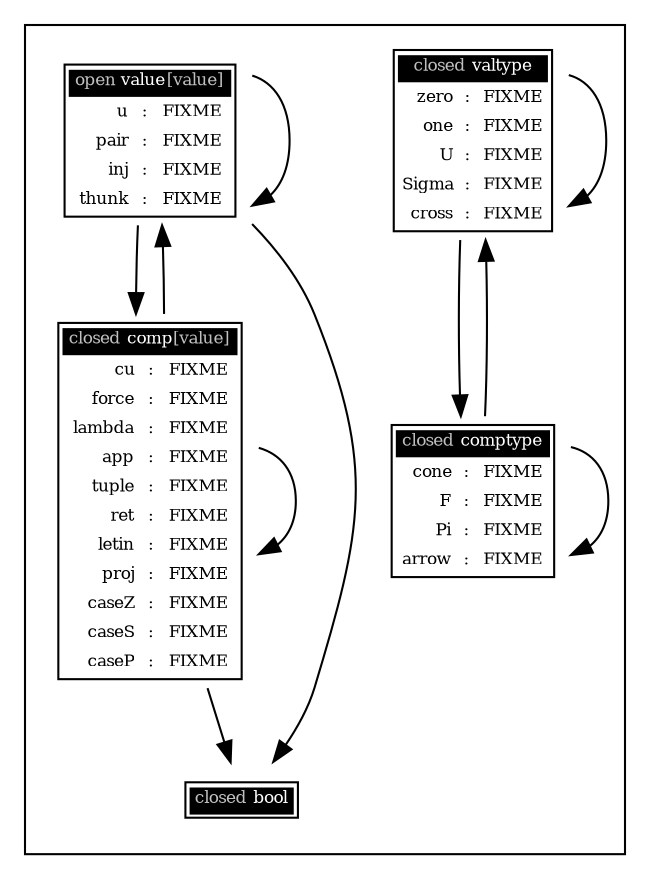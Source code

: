 strict digraph {
    node [shape=plaintext
         ,fontsize=8];
    subgraph cluster {
        valtype [label=<<TABLE BORDER="1" CELLBORDER="0" CELLSPACING="1"><TR><TD ALIGN="CENTER" COLSPAN="3" BGCOLOR="black"><FONT COLOR="gray">closed </FONT><FONT COLOR="white">valtype</FONT></TD></TR>
                                                                         <TR><TD ALIGN="RIGHT">zero</TD> <TD ALIGN="CENTER">:</TD> <TD ALIGN="LEFT">FIXME</TD></TR>
                                                                         <TR><TD ALIGN="RIGHT">one</TD> <TD ALIGN="CENTER">:</TD> <TD ALIGN="LEFT">FIXME</TD></TR>
                                                                         <TR><TD ALIGN="RIGHT">U</TD> <TD ALIGN="CENTER">:</TD> <TD ALIGN="LEFT">FIXME</TD></TR>
                                                                         <TR><TD ALIGN="RIGHT">Sigma</TD> <TD ALIGN="CENTER">:</TD> <TD ALIGN="LEFT">FIXME</TD></TR>
                                                                         <TR><TD ALIGN="RIGHT">cross</TD> <TD ALIGN="CENTER">:</TD> <TD ALIGN="LEFT">FIXME</TD></TR></TABLE>>];
        comptype [label=<<TABLE BORDER="1" CELLBORDER="0" CELLSPACING="1"><TR><TD ALIGN="CENTER" COLSPAN="3" BGCOLOR="black"><FONT COLOR="gray">closed </FONT><FONT COLOR="white">comptype</FONT></TD></TR>
                                                                          <TR><TD ALIGN="RIGHT">cone</TD> <TD ALIGN="CENTER">:</TD> <TD ALIGN="LEFT">FIXME</TD></TR>
                                                                          <TR><TD ALIGN="RIGHT">F</TD> <TD ALIGN="CENTER">:</TD> <TD ALIGN="LEFT">FIXME</TD></TR>
                                                                          <TR><TD ALIGN="RIGHT">Pi</TD> <TD ALIGN="CENTER">:</TD> <TD ALIGN="LEFT">FIXME</TD></TR>
                                                                          <TR><TD ALIGN="RIGHT">arrow</TD> <TD ALIGN="CENTER">:</TD> <TD ALIGN="LEFT">FIXME</TD></TR></TABLE>>];
        valtype -> comptype;
        valtype -> valtype;
        comptype -> valtype;
        comptype -> comptype;
    }
    subgraph cluster {
        value [label=<<TABLE BORDER="1" CELLBORDER="0" CELLSPACING="1"><TR><TD ALIGN="CENTER" COLSPAN="3" BGCOLOR="black"><FONT COLOR="gray">open </FONT><FONT COLOR="white">value</FONT><FONT COLOR="gray">[value]</FONT></TD></TR>
                                                                       <TR><TD ALIGN="RIGHT">u</TD> <TD ALIGN="CENTER">:</TD> <TD ALIGN="LEFT">FIXME</TD></TR>
                                                                       <TR><TD ALIGN="RIGHT">pair</TD> <TD ALIGN="CENTER">:</TD> <TD ALIGN="LEFT">FIXME</TD></TR>
                                                                       <TR><TD ALIGN="RIGHT">inj</TD> <TD ALIGN="CENTER">:</TD> <TD ALIGN="LEFT">FIXME</TD></TR>
                                                                       <TR><TD ALIGN="RIGHT">thunk</TD> <TD ALIGN="CENTER">:</TD> <TD ALIGN="LEFT">FIXME</TD></TR></TABLE>>];
        comp [label=<<TABLE BORDER="1" CELLBORDER="0" CELLSPACING="1"><TR><TD ALIGN="CENTER" COLSPAN="3" BGCOLOR="black"><FONT COLOR="gray">closed </FONT><FONT COLOR="white">comp</FONT><FONT COLOR="gray">[value]</FONT></TD></TR>
                                                                      <TR><TD ALIGN="RIGHT">cu</TD> <TD ALIGN="CENTER">:</TD> <TD ALIGN="LEFT">FIXME</TD></TR>
                                                                      <TR><TD ALIGN="RIGHT">force</TD> <TD ALIGN="CENTER">:</TD> <TD ALIGN="LEFT">FIXME</TD></TR>
                                                                      <TR><TD ALIGN="RIGHT">lambda</TD> <TD ALIGN="CENTER">:</TD> <TD ALIGN="LEFT">FIXME</TD></TR>
                                                                      <TR><TD ALIGN="RIGHT">app</TD> <TD ALIGN="CENTER">:</TD> <TD ALIGN="LEFT">FIXME</TD></TR>
                                                                      <TR><TD ALIGN="RIGHT">tuple</TD> <TD ALIGN="CENTER">:</TD> <TD ALIGN="LEFT">FIXME</TD></TR>
                                                                      <TR><TD ALIGN="RIGHT">ret</TD> <TD ALIGN="CENTER">:</TD> <TD ALIGN="LEFT">FIXME</TD></TR>
                                                                      <TR><TD ALIGN="RIGHT">letin</TD> <TD ALIGN="CENTER">:</TD> <TD ALIGN="LEFT">FIXME</TD></TR>
                                                                      <TR><TD ALIGN="RIGHT">proj</TD> <TD ALIGN="CENTER">:</TD> <TD ALIGN="LEFT">FIXME</TD></TR>
                                                                      <TR><TD ALIGN="RIGHT">caseZ</TD> <TD ALIGN="CENTER">:</TD> <TD ALIGN="LEFT">FIXME</TD></TR>
                                                                      <TR><TD ALIGN="RIGHT">caseS</TD> <TD ALIGN="CENTER">:</TD> <TD ALIGN="LEFT">FIXME</TD></TR>
                                                                      <TR><TD ALIGN="RIGHT">caseP</TD> <TD ALIGN="CENTER">:</TD> <TD ALIGN="LEFT">FIXME</TD></TR></TABLE>>];
        value -> value;
        value -> bool;
        value -> comp;
        comp -> value;
        comp -> comp;
        comp -> bool;
    }
    bool [label=<<TABLE BORDER="1" CELLBORDER="0" CELLSPACING="1"><TR><TD ALIGN="CENTER" COLSPAN="3" BGCOLOR="black"><FONT COLOR="gray">closed </FONT><FONT COLOR="white">bool</FONT></TD></TR></TABLE>>];
}